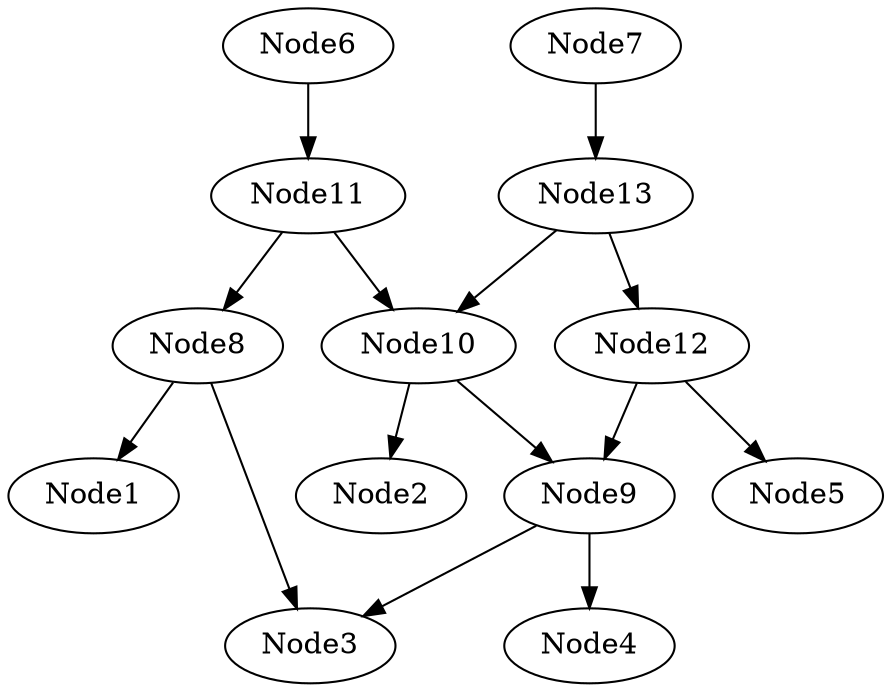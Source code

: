 # Network structure generated by ABC

digraph network {

Node6 -> Node11 [style = solid];
Node7 -> Node13 [style = solid];
Node8 -> Node1 [style = solid];
Node8 -> Node3 [style = solid];
Node9 -> Node3 [style = solid];
Node9 -> Node4 [style = solid];
Node10 -> Node2 [style = solid];
Node10 -> Node9 [style = solid];
Node11 -> Node8 [style = solid];
Node11 -> Node10 [style = solid];
Node12 -> Node5 [style = solid];
Node12 -> Node9 [style = solid];
Node13 -> Node10 [style = solid];
Node13 -> Node12 [style = solid];
}

